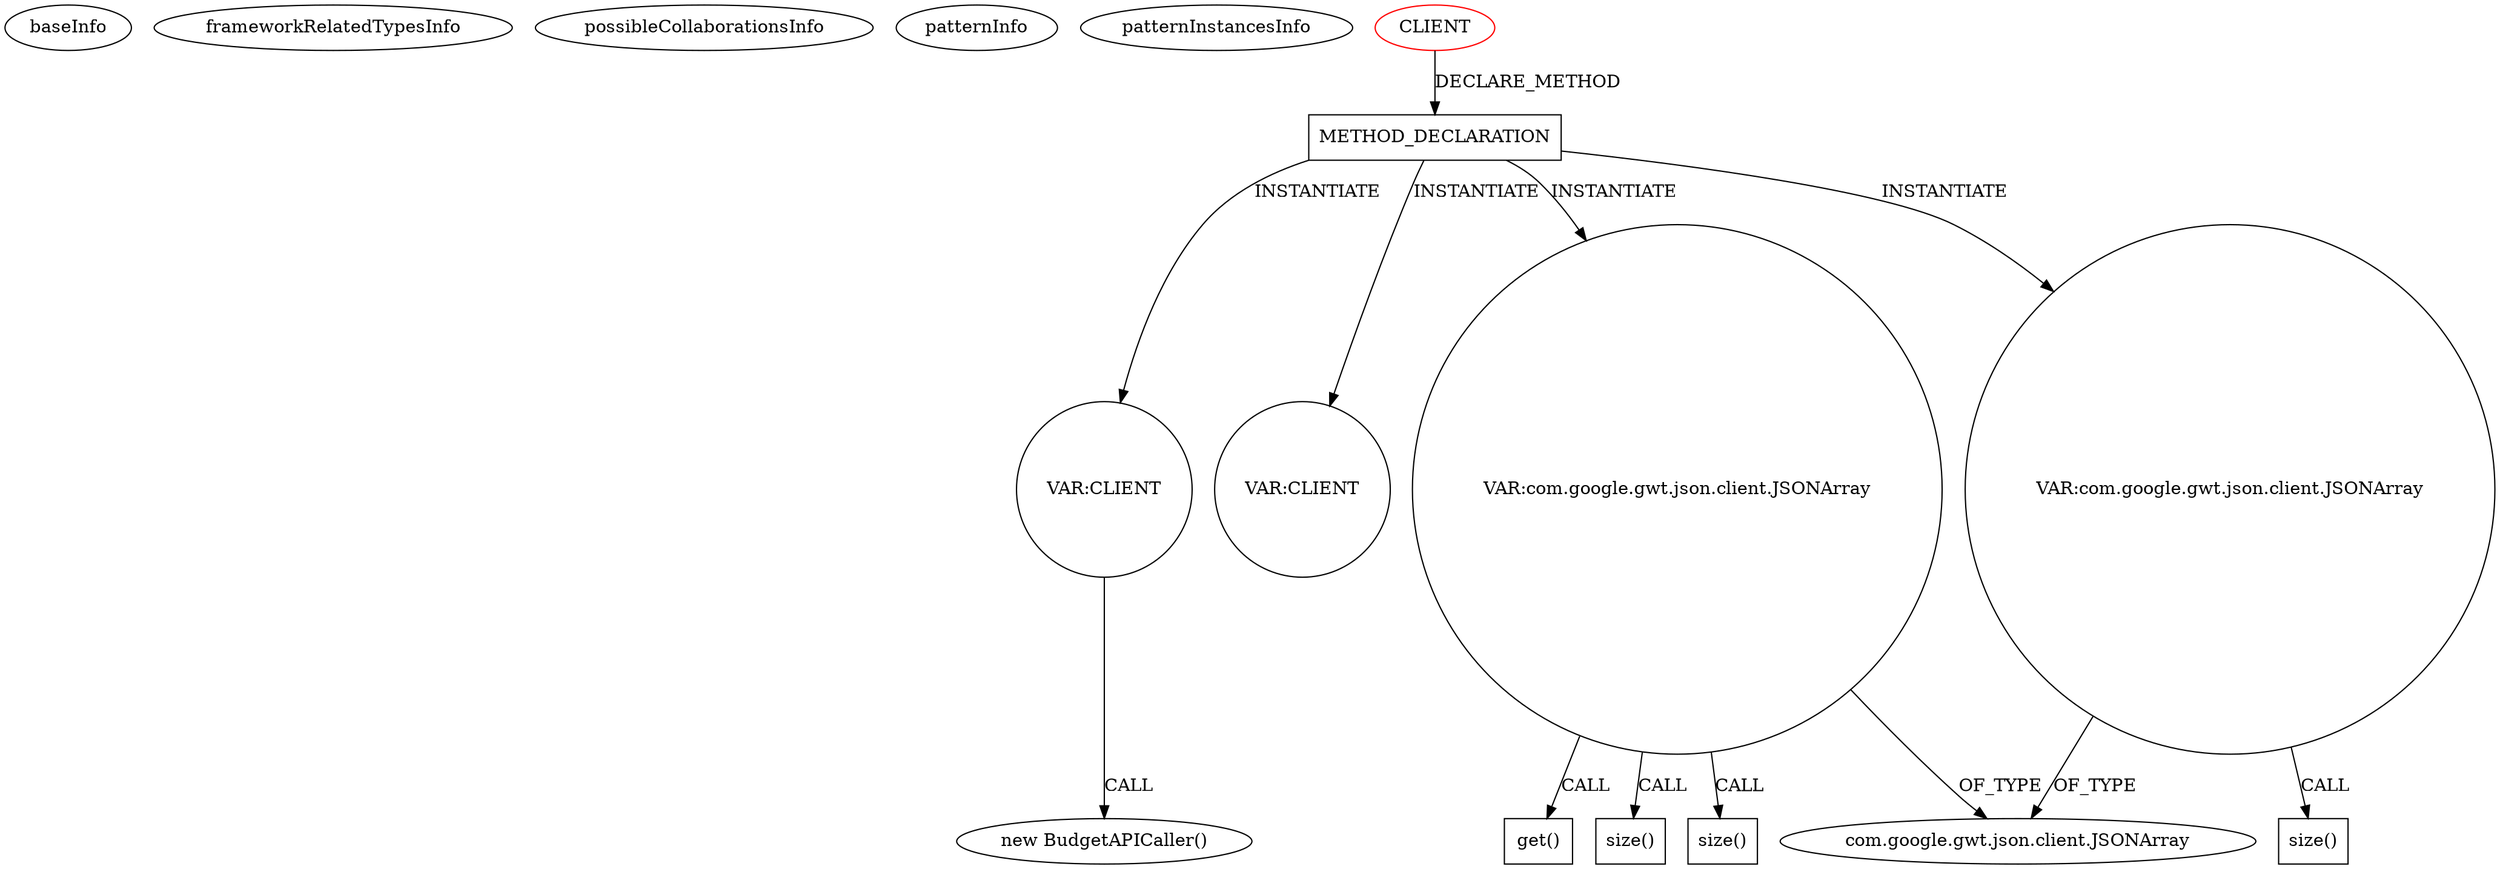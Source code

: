 digraph {
baseInfo[graphId=1260,category="pattern",isAnonymous=false,possibleRelation=false]
frameworkRelatedTypesInfo[]
possibleCollaborationsInfo[]
patternInfo[frequency=2.0,patternRootClient=0]
patternInstancesInfo[0="daonb-obudget~/daonb-obudget/obudget-master/src/client/src/org/obudget/client/Application.java~Application~1154",1="daonb-obudget~/daonb-obudget/obudget-master/src/client/src/org/obudget/client/BudgetSuggestionOracle.java~BudgetSuggestionOracle~1160"]
339[label="new BudgetAPICaller()",vertexType="CONSTRUCTOR_CALL",isFrameworkType=false]
340[label="VAR:CLIENT",vertexType="VARIABLE_EXPRESION",isFrameworkType=false,shape=circle]
196[label="METHOD_DECLARATION",vertexType="CLIENT_METHOD_DECLARATION",isFrameworkType=false,shape=box]
0[label="CLIENT",vertexType="ROOT_CLIENT_CLASS_DECLARATION",isFrameworkType=false,color=red]
432[label="VAR:CLIENT",vertexType="VARIABLE_EXPRESION",isFrameworkType=false,shape=circle]
308[label="VAR:com.google.gwt.json.client.JSONArray",vertexType="VARIABLE_EXPRESION",isFrameworkType=false,shape=circle]
200[label="VAR:com.google.gwt.json.client.JSONArray",vertexType="VARIABLE_EXPRESION",isFrameworkType=false,shape=circle]
201[label="size()",vertexType="INSIDE_CALL",isFrameworkType=false,shape=box]
399[label="size()",vertexType="INSIDE_CALL",isFrameworkType=false,shape=box]
309[label="size()",vertexType="INSIDE_CALL",isFrameworkType=false,shape=box]
122[label="com.google.gwt.json.client.JSONArray",vertexType="FRAMEWORK_CLASS_TYPE",isFrameworkType=false]
324[label="get()",vertexType="INSIDE_CALL",isFrameworkType=false,shape=box]
196->308[label="INSTANTIATE"]
200->201[label="CALL"]
200->122[label="OF_TYPE"]
308->122[label="OF_TYPE"]
308->309[label="CALL"]
308->324[label="CALL"]
0->196[label="DECLARE_METHOD"]
308->399[label="CALL"]
196->432[label="INSTANTIATE"]
340->339[label="CALL"]
196->340[label="INSTANTIATE"]
196->200[label="INSTANTIATE"]
}
